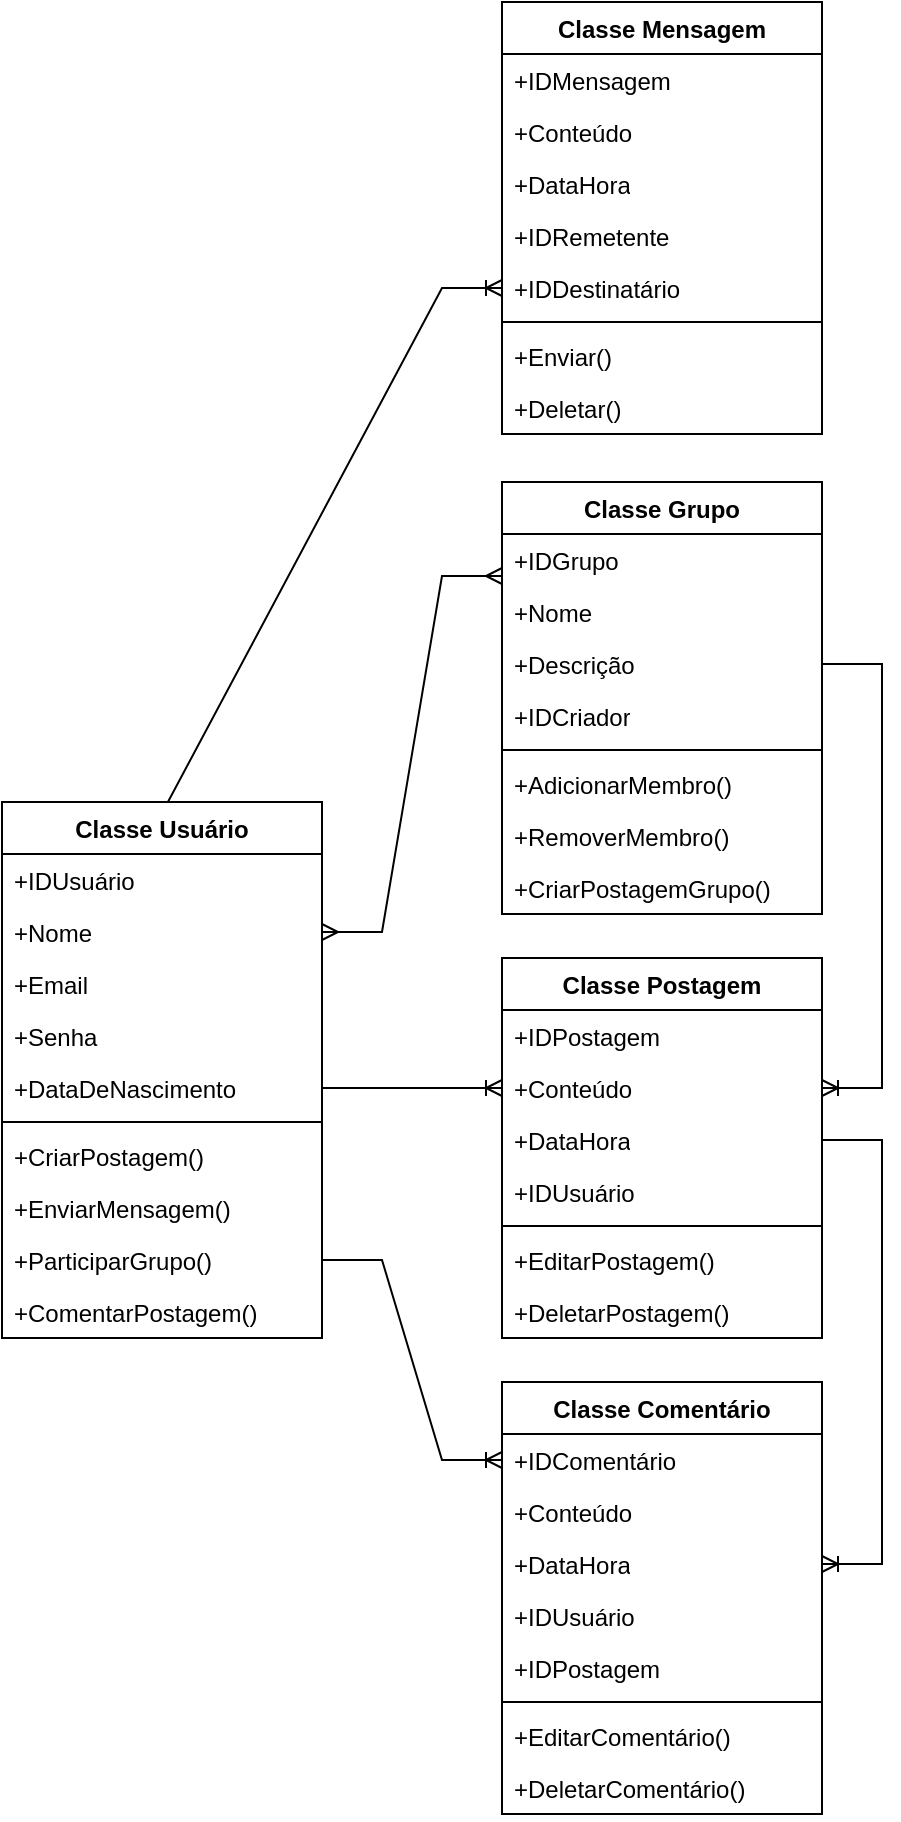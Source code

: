 <mxfile version="24.2.0" type="github">
  <diagram name="Página-1" id="ScOz7lRfuuDPGAUyPSYI">
    <mxGraphModel dx="2049" dy="2283" grid="1" gridSize="10" guides="1" tooltips="1" connect="1" arrows="1" fold="1" page="1" pageScale="1" pageWidth="827" pageHeight="1169" math="0" shadow="0">
      <root>
        <mxCell id="0" />
        <mxCell id="1" parent="0" />
        <mxCell id="bwcWV5bhVWTpJd34gHUj-1" value="Classe Usuário" style="swimlane;fontStyle=1;align=center;verticalAlign=top;childLayout=stackLayout;horizontal=1;startSize=26;horizontalStack=0;resizeParent=1;resizeParentMax=0;resizeLast=0;collapsible=1;marginBottom=0;whiteSpace=wrap;html=1;" vertex="1" parent="1">
          <mxGeometry x="30" y="160" width="160" height="268" as="geometry" />
        </mxCell>
        <mxCell id="bwcWV5bhVWTpJd34gHUj-2" value="+IDUsuário" style="text;strokeColor=none;fillColor=none;align=left;verticalAlign=top;spacingLeft=4;spacingRight=4;overflow=hidden;rotatable=0;points=[[0,0.5],[1,0.5]];portConstraint=eastwest;whiteSpace=wrap;html=1;" vertex="1" parent="bwcWV5bhVWTpJd34gHUj-1">
          <mxGeometry y="26" width="160" height="26" as="geometry" />
        </mxCell>
        <mxCell id="bwcWV5bhVWTpJd34gHUj-22" value="+Nome" style="text;strokeColor=none;fillColor=none;align=left;verticalAlign=top;spacingLeft=4;spacingRight=4;overflow=hidden;rotatable=0;points=[[0,0.5],[1,0.5]];portConstraint=eastwest;whiteSpace=wrap;html=1;" vertex="1" parent="bwcWV5bhVWTpJd34gHUj-1">
          <mxGeometry y="52" width="160" height="26" as="geometry" />
        </mxCell>
        <mxCell id="bwcWV5bhVWTpJd34gHUj-21" value="+Email" style="text;strokeColor=none;fillColor=none;align=left;verticalAlign=top;spacingLeft=4;spacingRight=4;overflow=hidden;rotatable=0;points=[[0,0.5],[1,0.5]];portConstraint=eastwest;whiteSpace=wrap;html=1;" vertex="1" parent="bwcWV5bhVWTpJd34gHUj-1">
          <mxGeometry y="78" width="160" height="26" as="geometry" />
        </mxCell>
        <mxCell id="bwcWV5bhVWTpJd34gHUj-23" value="+Senha" style="text;strokeColor=none;fillColor=none;align=left;verticalAlign=top;spacingLeft=4;spacingRight=4;overflow=hidden;rotatable=0;points=[[0,0.5],[1,0.5]];portConstraint=eastwest;whiteSpace=wrap;html=1;" vertex="1" parent="bwcWV5bhVWTpJd34gHUj-1">
          <mxGeometry y="104" width="160" height="26" as="geometry" />
        </mxCell>
        <mxCell id="bwcWV5bhVWTpJd34gHUj-24" value="+DataDeNascimento" style="text;strokeColor=none;fillColor=none;align=left;verticalAlign=top;spacingLeft=4;spacingRight=4;overflow=hidden;rotatable=0;points=[[0,0.5],[1,0.5]];portConstraint=eastwest;whiteSpace=wrap;html=1;" vertex="1" parent="bwcWV5bhVWTpJd34gHUj-1">
          <mxGeometry y="130" width="160" height="26" as="geometry" />
        </mxCell>
        <mxCell id="bwcWV5bhVWTpJd34gHUj-3" value="" style="line;strokeWidth=1;fillColor=none;align=left;verticalAlign=middle;spacingTop=-1;spacingLeft=3;spacingRight=3;rotatable=0;labelPosition=right;points=[];portConstraint=eastwest;strokeColor=inherit;" vertex="1" parent="bwcWV5bhVWTpJd34gHUj-1">
          <mxGeometry y="156" width="160" height="8" as="geometry" />
        </mxCell>
        <mxCell id="bwcWV5bhVWTpJd34gHUj-4" value="+CriarPostagem()" style="text;strokeColor=none;fillColor=none;align=left;verticalAlign=top;spacingLeft=4;spacingRight=4;overflow=hidden;rotatable=0;points=[[0,0.5],[1,0.5]];portConstraint=eastwest;whiteSpace=wrap;html=1;" vertex="1" parent="bwcWV5bhVWTpJd34gHUj-1">
          <mxGeometry y="164" width="160" height="26" as="geometry" />
        </mxCell>
        <mxCell id="bwcWV5bhVWTpJd34gHUj-26" value="+EnviarMensagem()" style="text;strokeColor=none;fillColor=none;align=left;verticalAlign=top;spacingLeft=4;spacingRight=4;overflow=hidden;rotatable=0;points=[[0,0.5],[1,0.5]];portConstraint=eastwest;whiteSpace=wrap;html=1;" vertex="1" parent="bwcWV5bhVWTpJd34gHUj-1">
          <mxGeometry y="190" width="160" height="26" as="geometry" />
        </mxCell>
        <mxCell id="bwcWV5bhVWTpJd34gHUj-27" value="+ParticiparGrupo()" style="text;strokeColor=none;fillColor=none;align=left;verticalAlign=top;spacingLeft=4;spacingRight=4;overflow=hidden;rotatable=0;points=[[0,0.5],[1,0.5]];portConstraint=eastwest;whiteSpace=wrap;html=1;" vertex="1" parent="bwcWV5bhVWTpJd34gHUj-1">
          <mxGeometry y="216" width="160" height="26" as="geometry" />
        </mxCell>
        <mxCell id="bwcWV5bhVWTpJd34gHUj-25" value="+ComentarPostagem()" style="text;strokeColor=none;fillColor=none;align=left;verticalAlign=top;spacingLeft=4;spacingRight=4;overflow=hidden;rotatable=0;points=[[0,0.5],[1,0.5]];portConstraint=eastwest;whiteSpace=wrap;html=1;" vertex="1" parent="bwcWV5bhVWTpJd34gHUj-1">
          <mxGeometry y="242" width="160" height="26" as="geometry" />
        </mxCell>
        <mxCell id="bwcWV5bhVWTpJd34gHUj-5" value="Classe Postagem&lt;div&gt;&lt;br&gt;&lt;/div&gt;" style="swimlane;fontStyle=1;align=center;verticalAlign=top;childLayout=stackLayout;horizontal=1;startSize=26;horizontalStack=0;resizeParent=1;resizeParentMax=0;resizeLast=0;collapsible=1;marginBottom=0;whiteSpace=wrap;html=1;" vertex="1" parent="1">
          <mxGeometry x="280" y="238" width="160" height="190" as="geometry" />
        </mxCell>
        <mxCell id="bwcWV5bhVWTpJd34gHUj-6" value="+IDPostagem" style="text;strokeColor=none;fillColor=none;align=left;verticalAlign=top;spacingLeft=4;spacingRight=4;overflow=hidden;rotatable=0;points=[[0,0.5],[1,0.5]];portConstraint=eastwest;whiteSpace=wrap;html=1;" vertex="1" parent="bwcWV5bhVWTpJd34gHUj-5">
          <mxGeometry y="26" width="160" height="26" as="geometry" />
        </mxCell>
        <mxCell id="bwcWV5bhVWTpJd34gHUj-30" value="+Conteúdo" style="text;strokeColor=none;fillColor=none;align=left;verticalAlign=top;spacingLeft=4;spacingRight=4;overflow=hidden;rotatable=0;points=[[0,0.5],[1,0.5]];portConstraint=eastwest;whiteSpace=wrap;html=1;" vertex="1" parent="bwcWV5bhVWTpJd34gHUj-5">
          <mxGeometry y="52" width="160" height="26" as="geometry" />
        </mxCell>
        <mxCell id="bwcWV5bhVWTpJd34gHUj-29" value="+DataHora" style="text;strokeColor=none;fillColor=none;align=left;verticalAlign=top;spacingLeft=4;spacingRight=4;overflow=hidden;rotatable=0;points=[[0,0.5],[1,0.5]];portConstraint=eastwest;whiteSpace=wrap;html=1;" vertex="1" parent="bwcWV5bhVWTpJd34gHUj-5">
          <mxGeometry y="78" width="160" height="26" as="geometry" />
        </mxCell>
        <mxCell id="bwcWV5bhVWTpJd34gHUj-28" value="+IDUsuário" style="text;strokeColor=none;fillColor=none;align=left;verticalAlign=top;spacingLeft=4;spacingRight=4;overflow=hidden;rotatable=0;points=[[0,0.5],[1,0.5]];portConstraint=eastwest;whiteSpace=wrap;html=1;" vertex="1" parent="bwcWV5bhVWTpJd34gHUj-5">
          <mxGeometry y="104" width="160" height="26" as="geometry" />
        </mxCell>
        <mxCell id="bwcWV5bhVWTpJd34gHUj-7" value="" style="line;strokeWidth=1;fillColor=none;align=left;verticalAlign=middle;spacingTop=-1;spacingLeft=3;spacingRight=3;rotatable=0;labelPosition=right;points=[];portConstraint=eastwest;strokeColor=inherit;" vertex="1" parent="bwcWV5bhVWTpJd34gHUj-5">
          <mxGeometry y="130" width="160" height="8" as="geometry" />
        </mxCell>
        <mxCell id="bwcWV5bhVWTpJd34gHUj-31" value="+EditarPostagem()" style="text;strokeColor=none;fillColor=none;align=left;verticalAlign=top;spacingLeft=4;spacingRight=4;overflow=hidden;rotatable=0;points=[[0,0.5],[1,0.5]];portConstraint=eastwest;whiteSpace=wrap;html=1;" vertex="1" parent="bwcWV5bhVWTpJd34gHUj-5">
          <mxGeometry y="138" width="160" height="26" as="geometry" />
        </mxCell>
        <mxCell id="bwcWV5bhVWTpJd34gHUj-8" value="+DeletarPostagem()" style="text;strokeColor=none;fillColor=none;align=left;verticalAlign=top;spacingLeft=4;spacingRight=4;overflow=hidden;rotatable=0;points=[[0,0.5],[1,0.5]];portConstraint=eastwest;whiteSpace=wrap;html=1;" vertex="1" parent="bwcWV5bhVWTpJd34gHUj-5">
          <mxGeometry y="164" width="160" height="26" as="geometry" />
        </mxCell>
        <mxCell id="bwcWV5bhVWTpJd34gHUj-9" value="Classe Comentário&lt;div&gt;&lt;br&gt;&lt;/div&gt;" style="swimlane;fontStyle=1;align=center;verticalAlign=top;childLayout=stackLayout;horizontal=1;startSize=26;horizontalStack=0;resizeParent=1;resizeParentMax=0;resizeLast=0;collapsible=1;marginBottom=0;whiteSpace=wrap;html=1;" vertex="1" parent="1">
          <mxGeometry x="280" y="450" width="160" height="216" as="geometry" />
        </mxCell>
        <mxCell id="bwcWV5bhVWTpJd34gHUj-10" value="+IDComentário" style="text;strokeColor=none;fillColor=none;align=left;verticalAlign=top;spacingLeft=4;spacingRight=4;overflow=hidden;rotatable=0;points=[[0,0.5],[1,0.5]];portConstraint=eastwest;whiteSpace=wrap;html=1;" vertex="1" parent="bwcWV5bhVWTpJd34gHUj-9">
          <mxGeometry y="26" width="160" height="26" as="geometry" />
        </mxCell>
        <mxCell id="bwcWV5bhVWTpJd34gHUj-33" value="+Conteúdo" style="text;strokeColor=none;fillColor=none;align=left;verticalAlign=top;spacingLeft=4;spacingRight=4;overflow=hidden;rotatable=0;points=[[0,0.5],[1,0.5]];portConstraint=eastwest;whiteSpace=wrap;html=1;" vertex="1" parent="bwcWV5bhVWTpJd34gHUj-9">
          <mxGeometry y="52" width="160" height="26" as="geometry" />
        </mxCell>
        <mxCell id="bwcWV5bhVWTpJd34gHUj-34" value="+DataHora" style="text;strokeColor=none;fillColor=none;align=left;verticalAlign=top;spacingLeft=4;spacingRight=4;overflow=hidden;rotatable=0;points=[[0,0.5],[1,0.5]];portConstraint=eastwest;whiteSpace=wrap;html=1;" vertex="1" parent="bwcWV5bhVWTpJd34gHUj-9">
          <mxGeometry y="78" width="160" height="26" as="geometry" />
        </mxCell>
        <mxCell id="bwcWV5bhVWTpJd34gHUj-32" value="+IDUsuário" style="text;strokeColor=none;fillColor=none;align=left;verticalAlign=top;spacingLeft=4;spacingRight=4;overflow=hidden;rotatable=0;points=[[0,0.5],[1,0.5]];portConstraint=eastwest;whiteSpace=wrap;html=1;" vertex="1" parent="bwcWV5bhVWTpJd34gHUj-9">
          <mxGeometry y="104" width="160" height="26" as="geometry" />
        </mxCell>
        <mxCell id="bwcWV5bhVWTpJd34gHUj-35" value="+IDPostagem" style="text;strokeColor=none;fillColor=none;align=left;verticalAlign=top;spacingLeft=4;spacingRight=4;overflow=hidden;rotatable=0;points=[[0,0.5],[1,0.5]];portConstraint=eastwest;whiteSpace=wrap;html=1;" vertex="1" parent="bwcWV5bhVWTpJd34gHUj-9">
          <mxGeometry y="130" width="160" height="26" as="geometry" />
        </mxCell>
        <mxCell id="bwcWV5bhVWTpJd34gHUj-11" value="" style="line;strokeWidth=1;fillColor=none;align=left;verticalAlign=middle;spacingTop=-1;spacingLeft=3;spacingRight=3;rotatable=0;labelPosition=right;points=[];portConstraint=eastwest;strokeColor=inherit;" vertex="1" parent="bwcWV5bhVWTpJd34gHUj-9">
          <mxGeometry y="156" width="160" height="8" as="geometry" />
        </mxCell>
        <mxCell id="bwcWV5bhVWTpJd34gHUj-12" value="+EditarComentário()" style="text;strokeColor=none;fillColor=none;align=left;verticalAlign=top;spacingLeft=4;spacingRight=4;overflow=hidden;rotatable=0;points=[[0,0.5],[1,0.5]];portConstraint=eastwest;whiteSpace=wrap;html=1;" vertex="1" parent="bwcWV5bhVWTpJd34gHUj-9">
          <mxGeometry y="164" width="160" height="26" as="geometry" />
        </mxCell>
        <mxCell id="bwcWV5bhVWTpJd34gHUj-37" value="+DeletarComentário()&lt;div&gt;&lt;br&gt;&lt;/div&gt;" style="text;strokeColor=none;fillColor=none;align=left;verticalAlign=top;spacingLeft=4;spacingRight=4;overflow=hidden;rotatable=0;points=[[0,0.5],[1,0.5]];portConstraint=eastwest;whiteSpace=wrap;html=1;" vertex="1" parent="bwcWV5bhVWTpJd34gHUj-9">
          <mxGeometry y="190" width="160" height="26" as="geometry" />
        </mxCell>
        <mxCell id="bwcWV5bhVWTpJd34gHUj-13" value="Classe Grupo&lt;span style=&quot;color: rgba(0, 0, 0, 0); font-family: monospace; font-size: 0px; font-weight: 400; text-align: start; text-wrap: nowrap;&quot;&gt;%3CmxGraphModel%3E%3Croot%3E%3CmxCell%20id%3D%220%22%2F%3E%3CmxCell%20id%3D%221%22%20parent%3D%220%22%2F%3E%3CmxCell%20id%3D%222%22%20value%3D%22Usuario%22%20style%3D%22swimlane%3BfontStyle%3D1%3Balign%3Dcenter%3BverticalAlign%3Dtop%3BchildLayout%3DstackLayout%3Bhorizontal%3D1%3BstartSize%3D26%3BhorizontalStack%3D0%3BresizeParent%3D1%3BresizeParentMax%3D0%3BresizeLast%3D0%3Bcollapsible%3D1%3BmarginBottom%3D0%3BwhiteSpace%3Dwrap%3Bhtml%3D1%3B%22%20vertex%3D%221%22%20parent%3D%221%22%3E%3CmxGeometry%20x%3D%22330%22%20y%3D%22360%22%20width%3D%22160%22%20height%3D%2286%22%20as%3D%22geometry%22%2F%3E%3C%2FmxCell%3E%3CmxCell%20id%3D%223%22%20value%3D%22%2B%20field%3A%20type%22%20style%3D%22text%3BstrokeColor%3Dnone%3BfillColor%3Dnone%3Balign%3Dleft%3BverticalAlign%3Dtop%3BspacingLeft%3D4%3BspacingRight%3D4%3Boverflow%3Dhidden%3Brotatable%3D0%3Bpoints%3D%5B%5B0%2C0.5%5D%2C%5B1%2C0.5%5D%5D%3BportConstraint%3Deastwest%3BwhiteSpace%3Dwrap%3Bhtml%3D1%3B%22%20vertex%3D%221%22%20parent%3D%222%22%3E%3CmxGeometry%20y%3D%2226%22%20width%3D%22160%22%20height%3D%2226%22%20as%3D%22geometry%22%2F%3E%3C%2FmxCell%3E%3CmxCell%20id%3D%224%22%20value%3D%22%22%20style%3D%22line%3BstrokeWidth%3D1%3BfillColor%3Dnone%3Balign%3Dleft%3BverticalAlign%3Dmiddle%3BspacingTop%3D-1%3BspacingLeft%3D3%3BspacingRight%3D3%3Brotatable%3D0%3BlabelPosition%3Dright%3Bpoints%3D%5B%5D%3BportConstraint%3Deastwest%3BstrokeColor%3Dinherit%3B%22%20vertex%3D%221%22%20parent%3D%222%22%3E%3CmxGeometry%20y%3D%2252%22%20width%3D%22160%22%20height%3D%228%22%20as%3D%22geometry%22%2F%3E%3C%2FmxCell%3E%3CmxCell%20id%3D%225%22%20value%3D%22%2B%20method(type)%3A%20type%22%20style%3D%22text%3BstrokeColor%3Dnone%3BfillColor%3Dnone%3Balign%3Dleft%3BverticalAlign%3Dtop%3BspacingLeft%3D4%3BspacingRight%3D4%3Boverflow%3Dhidden%3Brotatable%3D0%3Bpoints%3D%5B%5B0%2C0.5%5D%2C%5B1%2C0.5%5D%5D%3BportConstraint%3Deastwest%3BwhiteSpace%3Dwrap%3Bhtml%3D1%3B%22%20vertex%3D%221%22%20parent%3D%222%22%3E%3CmxGeometry%20y%3D%2260%22%20width%3D%22160%22%20height%3D%2226%22%20as%3D%22geometry%22%2F%3E%3C%2FmxCell%3E%3C%2Froot%3E%3C%2FmxGraphModel%3E&lt;/span&gt;" style="swimlane;fontStyle=1;align=center;verticalAlign=top;childLayout=stackLayout;horizontal=1;startSize=26;horizontalStack=0;resizeParent=1;resizeParentMax=0;resizeLast=0;collapsible=1;marginBottom=0;whiteSpace=wrap;html=1;" vertex="1" parent="1">
          <mxGeometry x="280" width="160" height="216" as="geometry" />
        </mxCell>
        <mxCell id="bwcWV5bhVWTpJd34gHUj-38" value="+IDGrupo" style="text;strokeColor=none;fillColor=none;align=left;verticalAlign=top;spacingLeft=4;spacingRight=4;overflow=hidden;rotatable=0;points=[[0,0.5],[1,0.5]];portConstraint=eastwest;whiteSpace=wrap;html=1;" vertex="1" parent="bwcWV5bhVWTpJd34gHUj-13">
          <mxGeometry y="26" width="160" height="26" as="geometry" />
        </mxCell>
        <mxCell id="bwcWV5bhVWTpJd34gHUj-39" value="+Nome" style="text;strokeColor=none;fillColor=none;align=left;verticalAlign=top;spacingLeft=4;spacingRight=4;overflow=hidden;rotatable=0;points=[[0,0.5],[1,0.5]];portConstraint=eastwest;whiteSpace=wrap;html=1;" vertex="1" parent="bwcWV5bhVWTpJd34gHUj-13">
          <mxGeometry y="52" width="160" height="26" as="geometry" />
        </mxCell>
        <mxCell id="bwcWV5bhVWTpJd34gHUj-44" value="+Descrição" style="text;strokeColor=none;fillColor=none;align=left;verticalAlign=top;spacingLeft=4;spacingRight=4;overflow=hidden;rotatable=0;points=[[0,0.5],[1,0.5]];portConstraint=eastwest;whiteSpace=wrap;html=1;" vertex="1" parent="bwcWV5bhVWTpJd34gHUj-13">
          <mxGeometry y="78" width="160" height="26" as="geometry" />
        </mxCell>
        <mxCell id="bwcWV5bhVWTpJd34gHUj-14" value="+IDCriador" style="text;strokeColor=none;fillColor=none;align=left;verticalAlign=top;spacingLeft=4;spacingRight=4;overflow=hidden;rotatable=0;points=[[0,0.5],[1,0.5]];portConstraint=eastwest;whiteSpace=wrap;html=1;" vertex="1" parent="bwcWV5bhVWTpJd34gHUj-13">
          <mxGeometry y="104" width="160" height="26" as="geometry" />
        </mxCell>
        <mxCell id="bwcWV5bhVWTpJd34gHUj-15" value="" style="line;strokeWidth=1;fillColor=none;align=left;verticalAlign=middle;spacingTop=-1;spacingLeft=3;spacingRight=3;rotatable=0;labelPosition=right;points=[];portConstraint=eastwest;strokeColor=inherit;" vertex="1" parent="bwcWV5bhVWTpJd34gHUj-13">
          <mxGeometry y="130" width="160" height="8" as="geometry" />
        </mxCell>
        <mxCell id="bwcWV5bhVWTpJd34gHUj-45" value="+AdicionarMembro()" style="text;strokeColor=none;fillColor=none;align=left;verticalAlign=top;spacingLeft=4;spacingRight=4;overflow=hidden;rotatable=0;points=[[0,0.5],[1,0.5]];portConstraint=eastwest;whiteSpace=wrap;html=1;" vertex="1" parent="bwcWV5bhVWTpJd34gHUj-13">
          <mxGeometry y="138" width="160" height="26" as="geometry" />
        </mxCell>
        <mxCell id="bwcWV5bhVWTpJd34gHUj-46" value="+RemoverMembro()" style="text;strokeColor=none;fillColor=none;align=left;verticalAlign=top;spacingLeft=4;spacingRight=4;overflow=hidden;rotatable=0;points=[[0,0.5],[1,0.5]];portConstraint=eastwest;whiteSpace=wrap;html=1;" vertex="1" parent="bwcWV5bhVWTpJd34gHUj-13">
          <mxGeometry y="164" width="160" height="26" as="geometry" />
        </mxCell>
        <mxCell id="bwcWV5bhVWTpJd34gHUj-16" value="+CriarPostagemGrupo()" style="text;strokeColor=none;fillColor=none;align=left;verticalAlign=top;spacingLeft=4;spacingRight=4;overflow=hidden;rotatable=0;points=[[0,0.5],[1,0.5]];portConstraint=eastwest;whiteSpace=wrap;html=1;" vertex="1" parent="bwcWV5bhVWTpJd34gHUj-13">
          <mxGeometry y="190" width="160" height="26" as="geometry" />
        </mxCell>
        <mxCell id="bwcWV5bhVWTpJd34gHUj-17" value="Classe Mensagem" style="swimlane;fontStyle=1;align=center;verticalAlign=top;childLayout=stackLayout;horizontal=1;startSize=26;horizontalStack=0;resizeParent=1;resizeParentMax=0;resizeLast=0;collapsible=1;marginBottom=0;whiteSpace=wrap;html=1;" vertex="1" parent="1">
          <mxGeometry x="280" y="-240" width="160" height="216" as="geometry" />
        </mxCell>
        <mxCell id="bwcWV5bhVWTpJd34gHUj-18" value="+IDMensagem" style="text;strokeColor=none;fillColor=none;align=left;verticalAlign=top;spacingLeft=4;spacingRight=4;overflow=hidden;rotatable=0;points=[[0,0.5],[1,0.5]];portConstraint=eastwest;whiteSpace=wrap;html=1;" vertex="1" parent="bwcWV5bhVWTpJd34gHUj-17">
          <mxGeometry y="26" width="160" height="26" as="geometry" />
        </mxCell>
        <mxCell id="bwcWV5bhVWTpJd34gHUj-48" value="+Conteúdo" style="text;strokeColor=none;fillColor=none;align=left;verticalAlign=top;spacingLeft=4;spacingRight=4;overflow=hidden;rotatable=0;points=[[0,0.5],[1,0.5]];portConstraint=eastwest;whiteSpace=wrap;html=1;" vertex="1" parent="bwcWV5bhVWTpJd34gHUj-17">
          <mxGeometry y="52" width="160" height="26" as="geometry" />
        </mxCell>
        <mxCell id="bwcWV5bhVWTpJd34gHUj-49" value="+DataHora" style="text;strokeColor=none;fillColor=none;align=left;verticalAlign=top;spacingLeft=4;spacingRight=4;overflow=hidden;rotatable=0;points=[[0,0.5],[1,0.5]];portConstraint=eastwest;whiteSpace=wrap;html=1;" vertex="1" parent="bwcWV5bhVWTpJd34gHUj-17">
          <mxGeometry y="78" width="160" height="26" as="geometry" />
        </mxCell>
        <mxCell id="bwcWV5bhVWTpJd34gHUj-50" value="+IDRemetente" style="text;strokeColor=none;fillColor=none;align=left;verticalAlign=top;spacingLeft=4;spacingRight=4;overflow=hidden;rotatable=0;points=[[0,0.5],[1,0.5]];portConstraint=eastwest;whiteSpace=wrap;html=1;" vertex="1" parent="bwcWV5bhVWTpJd34gHUj-17">
          <mxGeometry y="104" width="160" height="26" as="geometry" />
        </mxCell>
        <mxCell id="bwcWV5bhVWTpJd34gHUj-47" value="+IDDestinatário" style="text;strokeColor=none;fillColor=none;align=left;verticalAlign=top;spacingLeft=4;spacingRight=4;overflow=hidden;rotatable=0;points=[[0,0.5],[1,0.5]];portConstraint=eastwest;whiteSpace=wrap;html=1;" vertex="1" parent="bwcWV5bhVWTpJd34gHUj-17">
          <mxGeometry y="130" width="160" height="26" as="geometry" />
        </mxCell>
        <mxCell id="bwcWV5bhVWTpJd34gHUj-19" value="" style="line;strokeWidth=1;fillColor=none;align=left;verticalAlign=middle;spacingTop=-1;spacingLeft=3;spacingRight=3;rotatable=0;labelPosition=right;points=[];portConstraint=eastwest;strokeColor=inherit;" vertex="1" parent="bwcWV5bhVWTpJd34gHUj-17">
          <mxGeometry y="156" width="160" height="8" as="geometry" />
        </mxCell>
        <mxCell id="bwcWV5bhVWTpJd34gHUj-51" value="+Enviar()" style="text;strokeColor=none;fillColor=none;align=left;verticalAlign=top;spacingLeft=4;spacingRight=4;overflow=hidden;rotatable=0;points=[[0,0.5],[1,0.5]];portConstraint=eastwest;whiteSpace=wrap;html=1;" vertex="1" parent="bwcWV5bhVWTpJd34gHUj-17">
          <mxGeometry y="164" width="160" height="26" as="geometry" />
        </mxCell>
        <mxCell id="bwcWV5bhVWTpJd34gHUj-20" value="+Deletar()" style="text;strokeColor=none;fillColor=none;align=left;verticalAlign=top;spacingLeft=4;spacingRight=4;overflow=hidden;rotatable=0;points=[[0,0.5],[1,0.5]];portConstraint=eastwest;whiteSpace=wrap;html=1;" vertex="1" parent="bwcWV5bhVWTpJd34gHUj-17">
          <mxGeometry y="190" width="160" height="26" as="geometry" />
        </mxCell>
        <mxCell id="bwcWV5bhVWTpJd34gHUj-52" value="" style="edgeStyle=entityRelationEdgeStyle;fontSize=12;html=1;endArrow=ERoneToMany;rounded=0;exitX=1;exitY=0.5;exitDx=0;exitDy=0;entryX=0;entryY=0.5;entryDx=0;entryDy=0;" edge="1" parent="1" source="bwcWV5bhVWTpJd34gHUj-24" target="bwcWV5bhVWTpJd34gHUj-30">
          <mxGeometry width="100" height="100" relative="1" as="geometry">
            <mxPoint x="360" y="450" as="sourcePoint" />
            <mxPoint x="370" y="174" as="targetPoint" />
          </mxGeometry>
        </mxCell>
        <mxCell id="bwcWV5bhVWTpJd34gHUj-53" value="" style="edgeStyle=entityRelationEdgeStyle;fontSize=12;html=1;endArrow=ERoneToMany;rounded=0;exitX=1;exitY=0.5;exitDx=0;exitDy=0;entryX=0;entryY=0.5;entryDx=0;entryDy=0;" edge="1" parent="1" source="bwcWV5bhVWTpJd34gHUj-27" target="bwcWV5bhVWTpJd34gHUj-10">
          <mxGeometry width="100" height="100" relative="1" as="geometry">
            <mxPoint x="360" y="450" as="sourcePoint" />
            <mxPoint x="250" y="480" as="targetPoint" />
          </mxGeometry>
        </mxCell>
        <mxCell id="bwcWV5bhVWTpJd34gHUj-54" value="" style="edgeStyle=entityRelationEdgeStyle;fontSize=12;html=1;endArrow=ERoneToMany;rounded=0;exitX=1;exitY=0.5;exitDx=0;exitDy=0;entryX=1;entryY=0.5;entryDx=0;entryDy=0;" edge="1" parent="1" source="bwcWV5bhVWTpJd34gHUj-29" target="bwcWV5bhVWTpJd34gHUj-34">
          <mxGeometry width="100" height="100" relative="1" as="geometry">
            <mxPoint x="360" y="450" as="sourcePoint" />
            <mxPoint x="460" y="350" as="targetPoint" />
          </mxGeometry>
        </mxCell>
        <mxCell id="bwcWV5bhVWTpJd34gHUj-55" value="" style="edgeStyle=entityRelationEdgeStyle;fontSize=12;html=1;endArrow=ERmany;startArrow=ERmany;rounded=0;exitX=1;exitY=0.5;exitDx=0;exitDy=0;" edge="1" parent="1" source="bwcWV5bhVWTpJd34gHUj-22">
          <mxGeometry width="100" height="100" relative="1" as="geometry">
            <mxPoint x="360" y="360" as="sourcePoint" />
            <mxPoint x="280" y="47" as="targetPoint" />
          </mxGeometry>
        </mxCell>
        <mxCell id="bwcWV5bhVWTpJd34gHUj-58" value="" style="edgeStyle=entityRelationEdgeStyle;fontSize=12;html=1;endArrow=ERoneToMany;rounded=0;exitX=0.331;exitY=0;exitDx=0;exitDy=0;exitPerimeter=0;" edge="1" parent="1" source="bwcWV5bhVWTpJd34gHUj-1" target="bwcWV5bhVWTpJd34gHUj-47">
          <mxGeometry width="100" height="100" relative="1" as="geometry">
            <mxPoint x="-30" y="230" as="sourcePoint" />
            <mxPoint x="460" y="200" as="targetPoint" />
          </mxGeometry>
        </mxCell>
        <mxCell id="bwcWV5bhVWTpJd34gHUj-59" value="" style="edgeStyle=entityRelationEdgeStyle;fontSize=12;html=1;endArrow=ERoneToMany;rounded=0;exitX=1;exitY=0.5;exitDx=0;exitDy=0;entryX=1;entryY=0.5;entryDx=0;entryDy=0;" edge="1" parent="1" source="bwcWV5bhVWTpJd34gHUj-44" target="bwcWV5bhVWTpJd34gHUj-30">
          <mxGeometry width="100" height="100" relative="1" as="geometry">
            <mxPoint x="360" y="300" as="sourcePoint" />
            <mxPoint x="510" y="270" as="targetPoint" />
          </mxGeometry>
        </mxCell>
      </root>
    </mxGraphModel>
  </diagram>
</mxfile>
